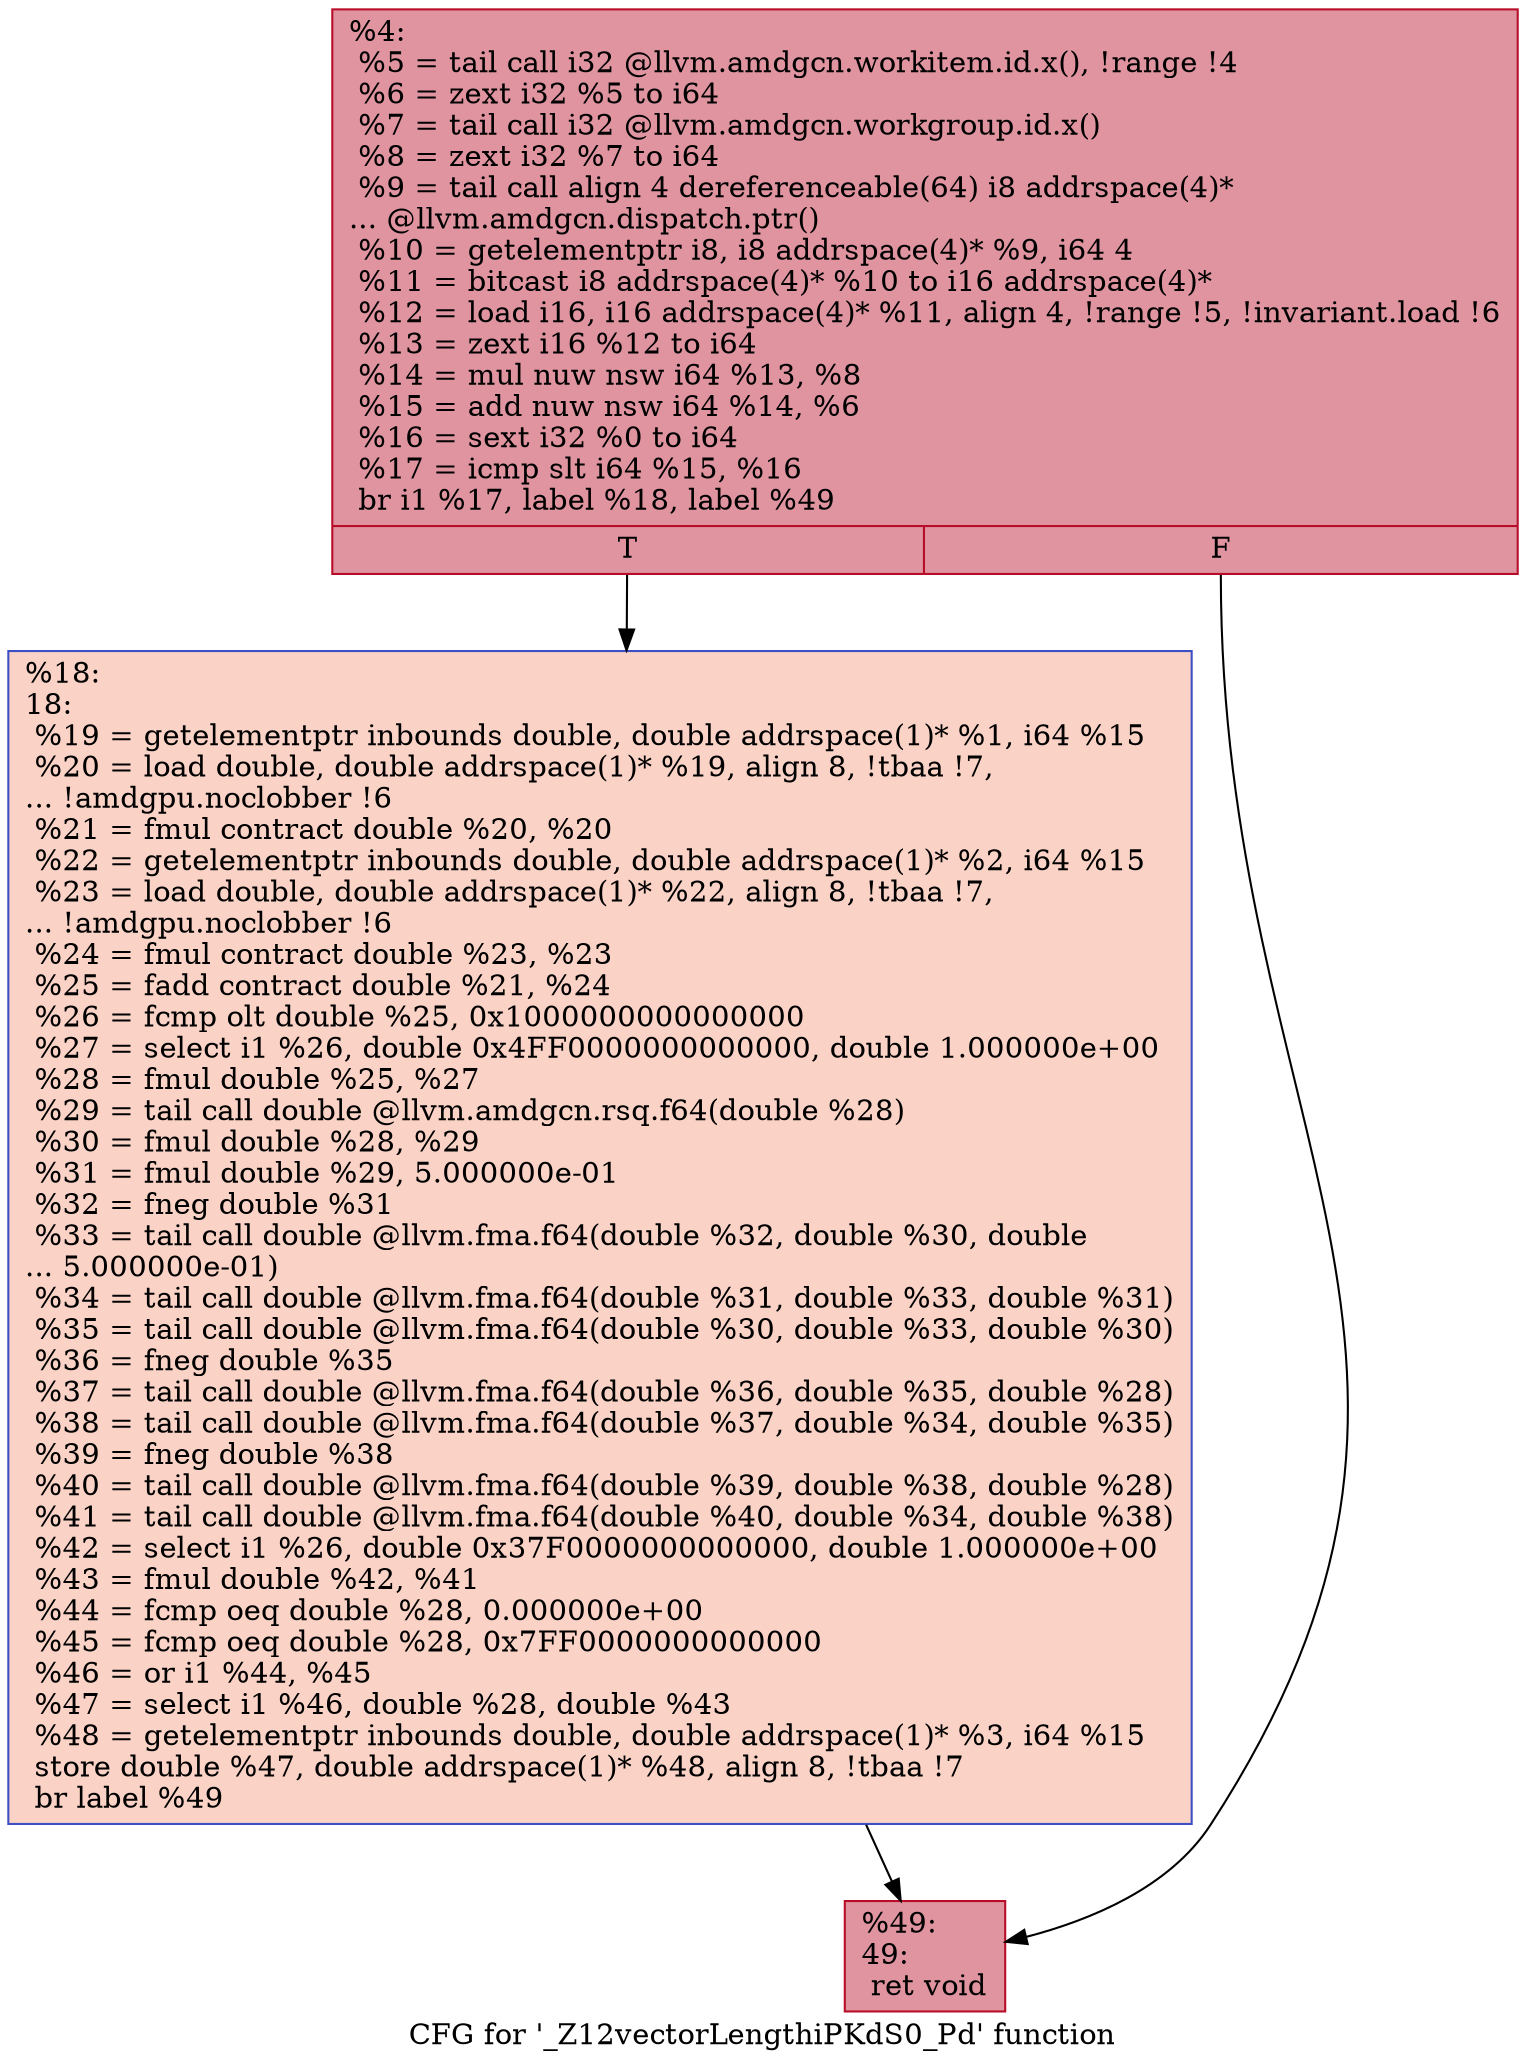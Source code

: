 digraph "CFG for '_Z12vectorLengthiPKdS0_Pd' function" {
	label="CFG for '_Z12vectorLengthiPKdS0_Pd' function";

	Node0x4def7b0 [shape=record,color="#b70d28ff", style=filled, fillcolor="#b70d2870",label="{%4:\l  %5 = tail call i32 @llvm.amdgcn.workitem.id.x(), !range !4\l  %6 = zext i32 %5 to i64\l  %7 = tail call i32 @llvm.amdgcn.workgroup.id.x()\l  %8 = zext i32 %7 to i64\l  %9 = tail call align 4 dereferenceable(64) i8 addrspace(4)*\l... @llvm.amdgcn.dispatch.ptr()\l  %10 = getelementptr i8, i8 addrspace(4)* %9, i64 4\l  %11 = bitcast i8 addrspace(4)* %10 to i16 addrspace(4)*\l  %12 = load i16, i16 addrspace(4)* %11, align 4, !range !5, !invariant.load !6\l  %13 = zext i16 %12 to i64\l  %14 = mul nuw nsw i64 %13, %8\l  %15 = add nuw nsw i64 %14, %6\l  %16 = sext i32 %0 to i64\l  %17 = icmp slt i64 %15, %16\l  br i1 %17, label %18, label %49\l|{<s0>T|<s1>F}}"];
	Node0x4def7b0:s0 -> Node0x4df1880;
	Node0x4def7b0:s1 -> Node0x4df1910;
	Node0x4df1880 [shape=record,color="#3d50c3ff", style=filled, fillcolor="#f59c7d70",label="{%18:\l18:                                               \l  %19 = getelementptr inbounds double, double addrspace(1)* %1, i64 %15\l  %20 = load double, double addrspace(1)* %19, align 8, !tbaa !7,\l... !amdgpu.noclobber !6\l  %21 = fmul contract double %20, %20\l  %22 = getelementptr inbounds double, double addrspace(1)* %2, i64 %15\l  %23 = load double, double addrspace(1)* %22, align 8, !tbaa !7,\l... !amdgpu.noclobber !6\l  %24 = fmul contract double %23, %23\l  %25 = fadd contract double %21, %24\l  %26 = fcmp olt double %25, 0x1000000000000000\l  %27 = select i1 %26, double 0x4FF0000000000000, double 1.000000e+00\l  %28 = fmul double %25, %27\l  %29 = tail call double @llvm.amdgcn.rsq.f64(double %28)\l  %30 = fmul double %28, %29\l  %31 = fmul double %29, 5.000000e-01\l  %32 = fneg double %31\l  %33 = tail call double @llvm.fma.f64(double %32, double %30, double\l... 5.000000e-01)\l  %34 = tail call double @llvm.fma.f64(double %31, double %33, double %31)\l  %35 = tail call double @llvm.fma.f64(double %30, double %33, double %30)\l  %36 = fneg double %35\l  %37 = tail call double @llvm.fma.f64(double %36, double %35, double %28)\l  %38 = tail call double @llvm.fma.f64(double %37, double %34, double %35)\l  %39 = fneg double %38\l  %40 = tail call double @llvm.fma.f64(double %39, double %38, double %28)\l  %41 = tail call double @llvm.fma.f64(double %40, double %34, double %38)\l  %42 = select i1 %26, double 0x37F0000000000000, double 1.000000e+00\l  %43 = fmul double %42, %41\l  %44 = fcmp oeq double %28, 0.000000e+00\l  %45 = fcmp oeq double %28, 0x7FF0000000000000\l  %46 = or i1 %44, %45\l  %47 = select i1 %46, double %28, double %43\l  %48 = getelementptr inbounds double, double addrspace(1)* %3, i64 %15\l  store double %47, double addrspace(1)* %48, align 8, !tbaa !7\l  br label %49\l}"];
	Node0x4df1880 -> Node0x4df1910;
	Node0x4df1910 [shape=record,color="#b70d28ff", style=filled, fillcolor="#b70d2870",label="{%49:\l49:                                               \l  ret void\l}"];
}
